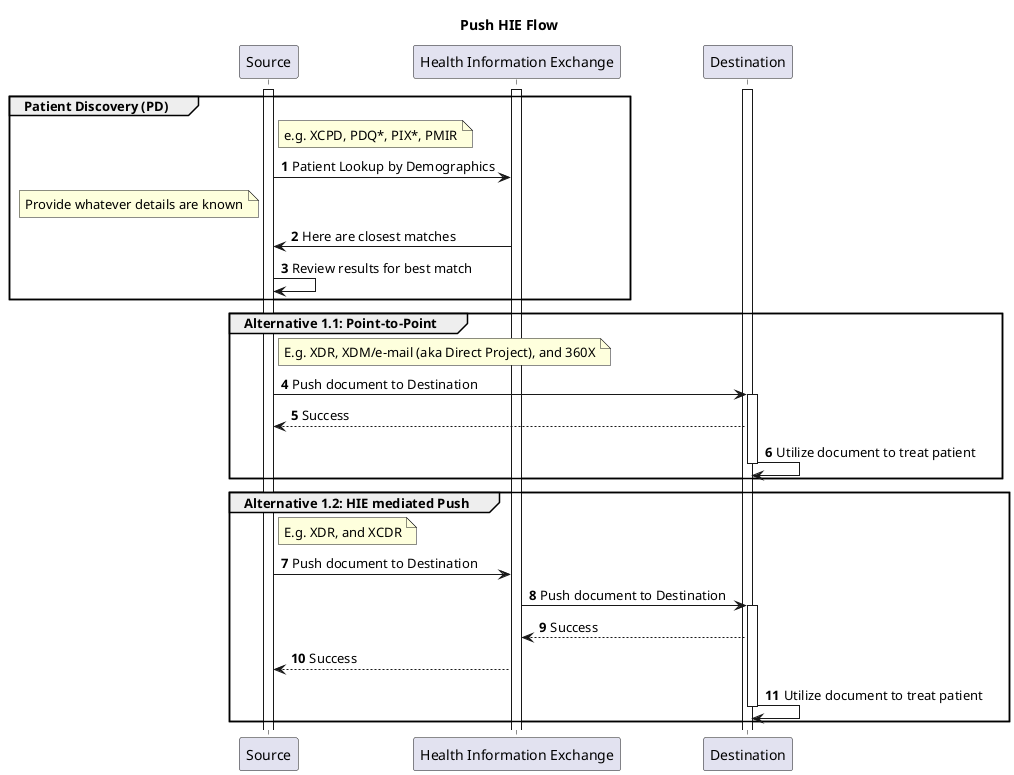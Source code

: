 @startuml
skinparam svgDimensionStyle false
title Push HIE Flow
participant "Source" as Source
participant "Health Information Exchange" as HIE [[https://profiles.ihe.net/ITI/HIE-Whitepaper/index.html HIE-Whitepaper]]
participant "Destination" as Destination
autonumber
activate Source
activate HIE
activate Destination

group Patient Discovery (PD)
note right of Source: e.g. XCPD, PDQ*, PIX*, PMIR
    Source -> HIE: Patient Lookup by Demographics
    Note left of Source: Provide whatever details are known
    Source <- HIE: Here are closest matches
    Source -> Source: Review results for best match
end group

group Alternative 1.1: Point-to-Point 
note right of Source: E.g. XDR, XDM/e-mail (aka Direct Project), and 360X
    Source -> Destination: Push document to Destination
    activate Destination
    Source <-- Destination: Success
    Destination -> Destination: Utilize document to treat patient
    deactivate Destination
end group
group Alternative 1.2: HIE mediated Push
note right of Source: E.g. XDR, and XCDR
    Source -> HIE: Push document to Destination
    HIE -> Destination: Push document to Destination
    activate Destination
    HIE <-- Destination: Success
    Source <-- HIE: Success
    Destination -> Destination: Utilize document to treat patient
    deactivate Destination
end group
@enduml
